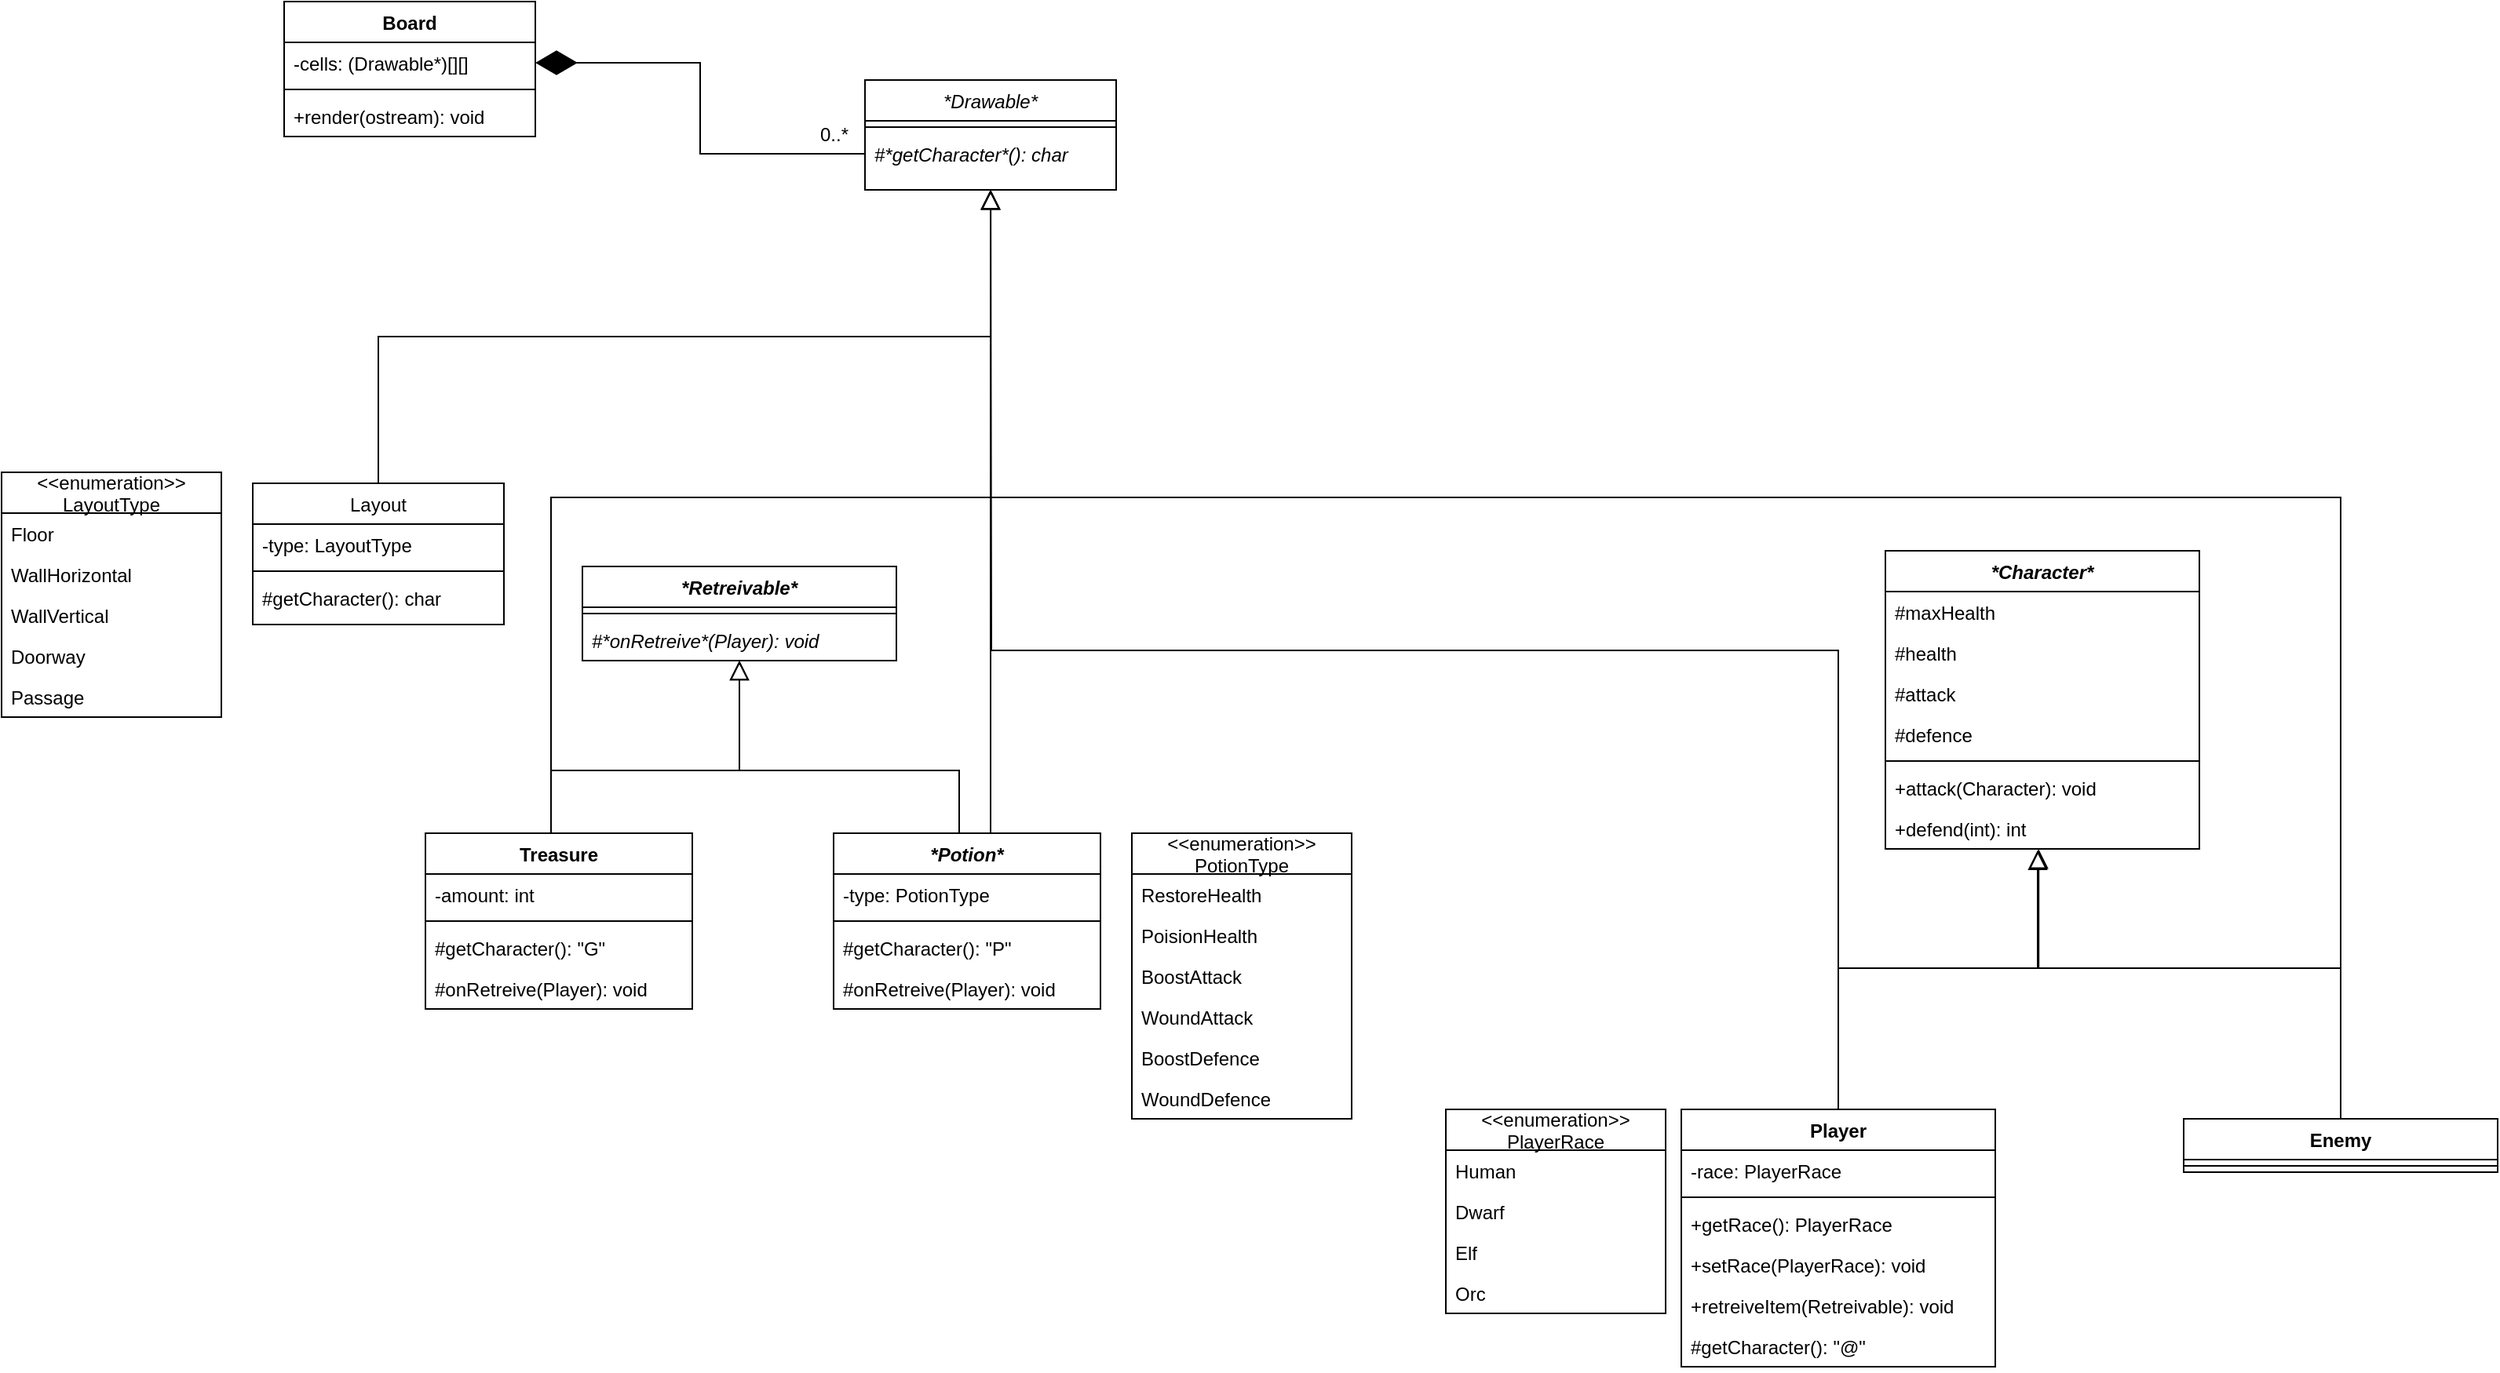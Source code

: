 <mxfile>
    <diagram id="6VfACW4Tyd75DTlxP2CR" name="Page-1">
        <mxGraphModel dx="1930" dy="1378" grid="1" gridSize="10" guides="1" tooltips="1" connect="1" arrows="1" fold="1" page="1" pageScale="1" pageWidth="3600" pageHeight="2400" background="none" math="0" shadow="0">
            <root>
                <mxCell id="0"/>
                <mxCell id="1" parent="0"/>
                <mxCell id="32" value="*Drawable*" style="swimlane;fontStyle=2;align=center;verticalAlign=top;childLayout=stackLayout;horizontal=1;startSize=26;horizontalStack=0;resizeParent=1;resizeLast=0;collapsible=1;marginBottom=0;rounded=0;shadow=0;strokeWidth=1;" parent="1" vertex="1">
                    <mxGeometry x="1480" y="894" width="160" height="70" as="geometry">
                        <mxRectangle x="810" y="180" width="160" height="26" as="alternateBounds"/>
                    </mxGeometry>
                </mxCell>
                <mxCell id="36" value="" style="line;html=1;strokeWidth=1;align=left;verticalAlign=middle;spacingTop=-1;spacingLeft=3;spacingRight=3;rotatable=0;labelPosition=right;points=[];portConstraint=eastwest;" parent="32" vertex="1">
                    <mxGeometry y="26" width="160" height="8" as="geometry"/>
                </mxCell>
                <mxCell id="40" value="#*getCharacter*(): char" style="text;align=left;verticalAlign=top;spacingLeft=4;spacingRight=4;overflow=hidden;rotatable=0;points=[[0,0.5],[1,0.5]];portConstraint=eastwest;fontStyle=2" vertex="1" parent="32">
                    <mxGeometry y="34" width="160" height="26" as="geometry"/>
                </mxCell>
                <mxCell id="41" value="Layout" style="swimlane;fontStyle=0;align=center;verticalAlign=top;childLayout=stackLayout;horizontal=1;startSize=26;horizontalStack=0;resizeParent=1;resizeLast=0;collapsible=1;marginBottom=0;rounded=0;shadow=0;strokeWidth=1;" vertex="1" parent="1">
                    <mxGeometry x="1090" y="1151" width="160" height="90" as="geometry">
                        <mxRectangle x="810" y="180" width="160" height="26" as="alternateBounds"/>
                    </mxGeometry>
                </mxCell>
                <mxCell id="48" value="-type: LayoutType" style="text;align=left;verticalAlign=top;spacingLeft=4;spacingRight=4;overflow=hidden;rotatable=0;points=[[0,0.5],[1,0.5]];portConstraint=eastwest;fontStyle=0" vertex="1" parent="41">
                    <mxGeometry y="26" width="160" height="26" as="geometry"/>
                </mxCell>
                <mxCell id="42" value="" style="line;html=1;strokeWidth=1;align=left;verticalAlign=middle;spacingTop=-1;spacingLeft=3;spacingRight=3;rotatable=0;labelPosition=right;points=[];portConstraint=eastwest;" vertex="1" parent="41">
                    <mxGeometry y="52" width="160" height="8" as="geometry"/>
                </mxCell>
                <mxCell id="44" value="#getCharacter(): char" style="text;align=left;verticalAlign=top;spacingLeft=4;spacingRight=4;overflow=hidden;rotatable=0;points=[[0,0.5],[1,0.5]];portConstraint=eastwest;fontStyle=0" vertex="1" parent="41">
                    <mxGeometry y="60" width="160" height="26" as="geometry"/>
                </mxCell>
                <mxCell id="47" value="" style="endArrow=block;endSize=10;endFill=0;shadow=0;strokeWidth=1;rounded=0;edgeStyle=orthogonalEdgeStyle;elbow=vertical;entryX=0.5;entryY=1;entryDx=0;entryDy=0;exitX=0.5;exitY=0;exitDx=0;exitDy=0;" edge="1" parent="1" source="41" target="32">
                    <mxGeometry width="160" relative="1" as="geometry">
                        <mxPoint x="1170" y="1076" as="sourcePoint"/>
                        <mxPoint x="1270" y="974" as="targetPoint"/>
                    </mxGeometry>
                </mxCell>
                <mxCell id="49" value="&lt;&lt;enumeration&gt;&gt;&#10;LayoutType" style="swimlane;fontStyle=0;childLayout=stackLayout;horizontal=1;startSize=26;fillColor=none;horizontalStack=0;resizeParent=1;resizeParentMax=0;resizeLast=0;collapsible=1;marginBottom=0;" vertex="1" parent="1">
                    <mxGeometry x="930" y="1144" width="140" height="156" as="geometry"/>
                </mxCell>
                <mxCell id="51" value="Floor" style="text;strokeColor=none;fillColor=none;align=left;verticalAlign=top;spacingLeft=4;spacingRight=4;overflow=hidden;rotatable=0;points=[[0,0.5],[1,0.5]];portConstraint=eastwest;" vertex="1" parent="49">
                    <mxGeometry y="26" width="140" height="26" as="geometry"/>
                </mxCell>
                <mxCell id="56" value="WallHorizontal" style="text;strokeColor=none;fillColor=none;align=left;verticalAlign=top;spacingLeft=4;spacingRight=4;overflow=hidden;rotatable=0;points=[[0,0.5],[1,0.5]];portConstraint=eastwest;" vertex="1" parent="49">
                    <mxGeometry y="52" width="140" height="26" as="geometry"/>
                </mxCell>
                <mxCell id="54" value="WallVertical" style="text;strokeColor=none;fillColor=none;align=left;verticalAlign=top;spacingLeft=4;spacingRight=4;overflow=hidden;rotatable=0;points=[[0,0.5],[1,0.5]];portConstraint=eastwest;" vertex="1" parent="49">
                    <mxGeometry y="78" width="140" height="26" as="geometry"/>
                </mxCell>
                <mxCell id="55" value="Doorway" style="text;strokeColor=none;fillColor=none;align=left;verticalAlign=top;spacingLeft=4;spacingRight=4;overflow=hidden;rotatable=0;points=[[0,0.5],[1,0.5]];portConstraint=eastwest;" vertex="1" parent="49">
                    <mxGeometry y="104" width="140" height="26" as="geometry"/>
                </mxCell>
                <mxCell id="52" value="Passage" style="text;strokeColor=none;fillColor=none;align=left;verticalAlign=top;spacingLeft=4;spacingRight=4;overflow=hidden;rotatable=0;points=[[0,0.5],[1,0.5]];portConstraint=eastwest;" vertex="1" parent="49">
                    <mxGeometry y="130" width="140" height="26" as="geometry"/>
                </mxCell>
                <mxCell id="58" value="Board" style="swimlane;fontStyle=1;align=center;verticalAlign=top;childLayout=stackLayout;horizontal=1;startSize=26;horizontalStack=0;resizeParent=1;resizeParentMax=0;resizeLast=0;collapsible=1;marginBottom=0;" vertex="1" parent="1">
                    <mxGeometry x="1110" y="844" width="160" height="86" as="geometry"/>
                </mxCell>
                <mxCell id="59" value="-cells: (Drawable*)[][]" style="text;strokeColor=none;fillColor=none;align=left;verticalAlign=top;spacingLeft=4;spacingRight=4;overflow=hidden;rotatable=0;points=[[0,0.5],[1,0.5]];portConstraint=eastwest;" vertex="1" parent="58">
                    <mxGeometry y="26" width="160" height="26" as="geometry"/>
                </mxCell>
                <mxCell id="60" value="" style="line;strokeWidth=1;fillColor=none;align=left;verticalAlign=middle;spacingTop=-1;spacingLeft=3;spacingRight=3;rotatable=0;labelPosition=right;points=[];portConstraint=eastwest;strokeColor=inherit;" vertex="1" parent="58">
                    <mxGeometry y="52" width="160" height="8" as="geometry"/>
                </mxCell>
                <mxCell id="61" value="+render(ostream): void" style="text;strokeColor=none;fillColor=none;align=left;verticalAlign=top;spacingLeft=4;spacingRight=4;overflow=hidden;rotatable=0;points=[[0,0.5],[1,0.5]];portConstraint=eastwest;" vertex="1" parent="58">
                    <mxGeometry y="60" width="160" height="26" as="geometry"/>
                </mxCell>
                <mxCell id="62" value="" style="endArrow=diamondThin;endFill=1;endSize=24;html=1;entryX=1;entryY=0.5;entryDx=0;entryDy=0;exitX=0;exitY=0.5;exitDx=0;exitDy=0;edgeStyle=orthogonalEdgeStyle;rounded=0;" edge="1" parent="1" source="40" target="59">
                    <mxGeometry width="160" relative="1" as="geometry">
                        <mxPoint x="1460" y="964" as="sourcePoint"/>
                        <mxPoint x="1340" y="964" as="targetPoint"/>
                    </mxGeometry>
                </mxCell>
                <mxCell id="64" value="0..*" style="text;html=1;align=center;verticalAlign=middle;resizable=0;points=[];autosize=1;strokeColor=none;fillColor=none;" vertex="1" parent="1">
                    <mxGeometry x="1440" y="914" width="40" height="30" as="geometry"/>
                </mxCell>
                <mxCell id="67" value="*Retreivable*" style="swimlane;fontStyle=3;align=center;verticalAlign=top;childLayout=stackLayout;horizontal=1;startSize=26;horizontalStack=0;resizeParent=1;resizeParentMax=0;resizeLast=0;collapsible=1;marginBottom=0;" vertex="1" parent="1">
                    <mxGeometry x="1300" y="1204" width="200" height="60" as="geometry"/>
                </mxCell>
                <mxCell id="69" value="" style="line;strokeWidth=1;fillColor=none;align=left;verticalAlign=middle;spacingTop=-1;spacingLeft=3;spacingRight=3;rotatable=0;labelPosition=right;points=[];portConstraint=eastwest;strokeColor=inherit;" vertex="1" parent="67">
                    <mxGeometry y="26" width="200" height="8" as="geometry"/>
                </mxCell>
                <mxCell id="70" value="#*onRetreive*(Player): void" style="text;strokeColor=none;fillColor=none;align=left;verticalAlign=top;spacingLeft=4;spacingRight=4;overflow=hidden;rotatable=0;points=[[0,0.5],[1,0.5]];portConstraint=eastwest;fontStyle=2" vertex="1" parent="67">
                    <mxGeometry y="34" width="200" height="26" as="geometry"/>
                </mxCell>
                <mxCell id="72" value="" style="endArrow=block;endSize=10;endFill=0;shadow=0;strokeWidth=1;rounded=0;edgeStyle=orthogonalEdgeStyle;elbow=vertical;entryX=0.5;entryY=1;entryDx=0;entryDy=0;exitX=0.5;exitY=0;exitDx=0;exitDy=0;" edge="1" parent="1" source="79">
                    <mxGeometry width="160" relative="1" as="geometry">
                        <mxPoint x="1530" y="1280" as="sourcePoint"/>
                        <mxPoint x="1560" y="964.0" as="targetPoint"/>
                        <Array as="points">
                            <mxPoint x="1560" y="1374"/>
                        </Array>
                    </mxGeometry>
                </mxCell>
                <mxCell id="73" value="Treasure" style="swimlane;fontStyle=1;align=center;verticalAlign=top;childLayout=stackLayout;horizontal=1;startSize=26;horizontalStack=0;resizeParent=1;resizeParentMax=0;resizeLast=0;collapsible=1;marginBottom=0;" vertex="1" parent="1">
                    <mxGeometry x="1200" y="1374" width="170" height="112" as="geometry"/>
                </mxCell>
                <mxCell id="74" value="-amount: int" style="text;strokeColor=none;fillColor=none;align=left;verticalAlign=top;spacingLeft=4;spacingRight=4;overflow=hidden;rotatable=0;points=[[0,0.5],[1,0.5]];portConstraint=eastwest;" vertex="1" parent="73">
                    <mxGeometry y="26" width="170" height="26" as="geometry"/>
                </mxCell>
                <mxCell id="75" value="" style="line;strokeWidth=1;fillColor=none;align=left;verticalAlign=middle;spacingTop=-1;spacingLeft=3;spacingRight=3;rotatable=0;labelPosition=right;points=[];portConstraint=eastwest;strokeColor=inherit;" vertex="1" parent="73">
                    <mxGeometry y="52" width="170" height="8" as="geometry"/>
                </mxCell>
                <mxCell id="76" value="#getCharacter(): &quot;G&quot;" style="text;strokeColor=none;fillColor=none;align=left;verticalAlign=top;spacingLeft=4;spacingRight=4;overflow=hidden;rotatable=0;points=[[0,0.5],[1,0.5]];portConstraint=eastwest;" vertex="1" parent="73">
                    <mxGeometry y="60" width="170" height="26" as="geometry"/>
                </mxCell>
                <mxCell id="78" value="#onRetreive(Player): void" style="text;strokeColor=none;fillColor=none;align=left;verticalAlign=top;spacingLeft=4;spacingRight=4;overflow=hidden;rotatable=0;points=[[0,0.5],[1,0.5]];portConstraint=eastwest;" vertex="1" parent="73">
                    <mxGeometry y="86" width="170" height="26" as="geometry"/>
                </mxCell>
                <mxCell id="77" value="" style="endArrow=block;endSize=10;endFill=0;shadow=0;strokeWidth=1;rounded=0;edgeStyle=orthogonalEdgeStyle;elbow=vertical;exitX=0.5;exitY=0;exitDx=0;exitDy=0;" edge="1" parent="1" source="73" target="70">
                    <mxGeometry width="160" relative="1" as="geometry">
                        <mxPoint x="1390" y="1214" as="sourcePoint"/>
                        <mxPoint x="1430" y="1324" as="targetPoint"/>
                        <Array as="points">
                            <mxPoint x="1280" y="1334"/>
                            <mxPoint x="1400" y="1334"/>
                        </Array>
                    </mxGeometry>
                </mxCell>
                <mxCell id="79" value="*Potion*" style="swimlane;fontStyle=3;align=center;verticalAlign=top;childLayout=stackLayout;horizontal=1;startSize=26;horizontalStack=0;resizeParent=1;resizeParentMax=0;resizeLast=0;collapsible=1;marginBottom=0;" vertex="1" parent="1">
                    <mxGeometry x="1460" y="1374" width="170" height="112" as="geometry"/>
                </mxCell>
                <mxCell id="98" value="-type: PotionType" style="text;strokeColor=none;fillColor=none;align=left;verticalAlign=top;spacingLeft=4;spacingRight=4;overflow=hidden;rotatable=0;points=[[0,0.5],[1,0.5]];portConstraint=eastwest;" vertex="1" parent="79">
                    <mxGeometry y="26" width="170" height="26" as="geometry"/>
                </mxCell>
                <mxCell id="81" value="" style="line;strokeWidth=1;fillColor=none;align=left;verticalAlign=middle;spacingTop=-1;spacingLeft=3;spacingRight=3;rotatable=0;labelPosition=right;points=[];portConstraint=eastwest;strokeColor=inherit;" vertex="1" parent="79">
                    <mxGeometry y="52" width="170" height="8" as="geometry"/>
                </mxCell>
                <mxCell id="82" value="#getCharacter(): &quot;P&quot;" style="text;strokeColor=none;fillColor=none;align=left;verticalAlign=top;spacingLeft=4;spacingRight=4;overflow=hidden;rotatable=0;points=[[0,0.5],[1,0.5]];portConstraint=eastwest;" vertex="1" parent="79">
                    <mxGeometry y="60" width="170" height="26" as="geometry"/>
                </mxCell>
                <mxCell id="101" value="#onRetreive(Player): void" style="text;strokeColor=none;fillColor=none;align=left;verticalAlign=top;spacingLeft=4;spacingRight=4;overflow=hidden;rotatable=0;points=[[0,0.5],[1,0.5]];portConstraint=eastwest;" vertex="1" parent="79">
                    <mxGeometry y="86" width="170" height="26" as="geometry"/>
                </mxCell>
                <mxCell id="84" value="" style="endArrow=block;endSize=10;endFill=0;shadow=0;strokeWidth=1;rounded=0;edgeStyle=orthogonalEdgeStyle;elbow=vertical;exitX=0.5;exitY=0;exitDx=0;exitDy=0;" edge="1" parent="1" source="79">
                    <mxGeometry width="160" relative="1" as="geometry">
                        <mxPoint x="1650" y="1214" as="sourcePoint"/>
                        <mxPoint x="1400" y="1264" as="targetPoint"/>
                        <Array as="points">
                            <mxPoint x="1540" y="1374"/>
                            <mxPoint x="1540" y="1334"/>
                            <mxPoint x="1400" y="1334"/>
                        </Array>
                    </mxGeometry>
                </mxCell>
                <mxCell id="88" value="&lt;&lt;enumeration&gt;&gt;&#10;PotionType" style="swimlane;fontStyle=0;childLayout=stackLayout;horizontal=1;startSize=26;fillColor=none;horizontalStack=0;resizeParent=1;resizeParentMax=0;resizeLast=0;collapsible=1;marginBottom=0;" vertex="1" parent="1">
                    <mxGeometry x="1650" y="1374" width="140" height="182" as="geometry"/>
                </mxCell>
                <mxCell id="89" value="RestoreHealth" style="text;strokeColor=none;fillColor=none;align=left;verticalAlign=top;spacingLeft=4;spacingRight=4;overflow=hidden;rotatable=0;points=[[0,0.5],[1,0.5]];portConstraint=eastwest;" vertex="1" parent="88">
                    <mxGeometry y="26" width="140" height="26" as="geometry"/>
                </mxCell>
                <mxCell id="90" value="PoisionHealth" style="text;strokeColor=none;fillColor=none;align=left;verticalAlign=top;spacingLeft=4;spacingRight=4;overflow=hidden;rotatable=0;points=[[0,0.5],[1,0.5]];portConstraint=eastwest;" vertex="1" parent="88">
                    <mxGeometry y="52" width="140" height="26" as="geometry"/>
                </mxCell>
                <mxCell id="91" value="BoostAttack" style="text;strokeColor=none;fillColor=none;align=left;verticalAlign=top;spacingLeft=4;spacingRight=4;overflow=hidden;rotatable=0;points=[[0,0.5],[1,0.5]];portConstraint=eastwest;" vertex="1" parent="88">
                    <mxGeometry y="78" width="140" height="26" as="geometry"/>
                </mxCell>
                <mxCell id="92" value="WoundAttack" style="text;strokeColor=none;fillColor=none;align=left;verticalAlign=top;spacingLeft=4;spacingRight=4;overflow=hidden;rotatable=0;points=[[0,0.5],[1,0.5]];portConstraint=eastwest;" vertex="1" parent="88">
                    <mxGeometry y="104" width="140" height="26" as="geometry"/>
                </mxCell>
                <mxCell id="93" value="BoostDefence" style="text;strokeColor=none;fillColor=none;align=left;verticalAlign=top;spacingLeft=4;spacingRight=4;overflow=hidden;rotatable=0;points=[[0,0.5],[1,0.5]];portConstraint=eastwest;" vertex="1" parent="88">
                    <mxGeometry y="130" width="140" height="26" as="geometry"/>
                </mxCell>
                <mxCell id="94" value="WoundDefence" style="text;strokeColor=none;fillColor=none;align=left;verticalAlign=top;spacingLeft=4;spacingRight=4;overflow=hidden;rotatable=0;points=[[0,0.5],[1,0.5]];portConstraint=eastwest;" vertex="1" parent="88">
                    <mxGeometry y="156" width="140" height="26" as="geometry"/>
                </mxCell>
                <mxCell id="102" value="*Character*" style="swimlane;fontStyle=3;align=center;verticalAlign=top;childLayout=stackLayout;horizontal=1;startSize=26;horizontalStack=0;resizeParent=1;resizeParentMax=0;resizeLast=0;collapsible=1;marginBottom=0;" vertex="1" parent="1">
                    <mxGeometry x="2130" y="1194" width="200" height="190" as="geometry"/>
                </mxCell>
                <mxCell id="108" value="#maxHealth" style="text;strokeColor=none;fillColor=none;align=left;verticalAlign=top;spacingLeft=4;spacingRight=4;overflow=hidden;rotatable=0;points=[[0,0.5],[1,0.5]];portConstraint=eastwest;" vertex="1" parent="102">
                    <mxGeometry y="26" width="200" height="26" as="geometry"/>
                </mxCell>
                <mxCell id="109" value="#health" style="text;strokeColor=none;fillColor=none;align=left;verticalAlign=top;spacingLeft=4;spacingRight=4;overflow=hidden;rotatable=0;points=[[0,0.5],[1,0.5]];portConstraint=eastwest;" vertex="1" parent="102">
                    <mxGeometry y="52" width="200" height="26" as="geometry"/>
                </mxCell>
                <mxCell id="110" value="#attack" style="text;strokeColor=none;fillColor=none;align=left;verticalAlign=top;spacingLeft=4;spacingRight=4;overflow=hidden;rotatable=0;points=[[0,0.5],[1,0.5]];portConstraint=eastwest;" vertex="1" parent="102">
                    <mxGeometry y="78" width="200" height="26" as="geometry"/>
                </mxCell>
                <mxCell id="107" value="#defence" style="text;strokeColor=none;fillColor=none;align=left;verticalAlign=top;spacingLeft=4;spacingRight=4;overflow=hidden;rotatable=0;points=[[0,0.5],[1,0.5]];portConstraint=eastwest;" vertex="1" parent="102">
                    <mxGeometry y="104" width="200" height="26" as="geometry"/>
                </mxCell>
                <mxCell id="103" value="" style="line;strokeWidth=1;fillColor=none;align=left;verticalAlign=middle;spacingTop=-1;spacingLeft=3;spacingRight=3;rotatable=0;labelPosition=right;points=[];portConstraint=eastwest;strokeColor=inherit;" vertex="1" parent="102">
                    <mxGeometry y="130" width="200" height="8" as="geometry"/>
                </mxCell>
                <mxCell id="136" value="+attack(Character): void" style="text;strokeColor=none;fillColor=none;align=left;verticalAlign=top;spacingLeft=4;spacingRight=4;overflow=hidden;rotatable=0;points=[[0,0.5],[1,0.5]];portConstraint=eastwest;" vertex="1" parent="102">
                    <mxGeometry y="138" width="200" height="26" as="geometry"/>
                </mxCell>
                <mxCell id="137" value="+defend(int): int" style="text;strokeColor=none;fillColor=none;align=left;verticalAlign=top;spacingLeft=4;spacingRight=4;overflow=hidden;rotatable=0;points=[[0,0.5],[1,0.5]];portConstraint=eastwest;" vertex="1" parent="102">
                    <mxGeometry y="164" width="200" height="26" as="geometry"/>
                </mxCell>
                <mxCell id="105" value="" style="endArrow=block;endSize=10;endFill=0;shadow=0;strokeWidth=1;rounded=0;edgeStyle=orthogonalEdgeStyle;elbow=vertical;exitX=0.5;exitY=0;exitDx=0;exitDy=0;" edge="1" parent="1" source="111">
                    <mxGeometry width="160" relative="1" as="geometry">
                        <mxPoint x="1400" y="1214" as="sourcePoint"/>
                        <mxPoint x="1560" y="964" as="targetPoint"/>
                    </mxGeometry>
                </mxCell>
                <mxCell id="111" value="Player" style="swimlane;fontStyle=1;align=center;verticalAlign=top;childLayout=stackLayout;horizontal=1;startSize=26;horizontalStack=0;resizeParent=1;resizeParentMax=0;resizeLast=0;collapsible=1;marginBottom=0;" vertex="1" parent="1">
                    <mxGeometry x="2000" y="1550" width="200" height="164" as="geometry"/>
                </mxCell>
                <mxCell id="115" value="-race: PlayerRace" style="text;strokeColor=none;fillColor=none;align=left;verticalAlign=top;spacingLeft=4;spacingRight=4;overflow=hidden;rotatable=0;points=[[0,0.5],[1,0.5]];portConstraint=eastwest;" vertex="1" parent="111">
                    <mxGeometry y="26" width="200" height="26" as="geometry"/>
                </mxCell>
                <mxCell id="116" value="" style="line;strokeWidth=1;fillColor=none;align=left;verticalAlign=middle;spacingTop=-1;spacingLeft=3;spacingRight=3;rotatable=0;labelPosition=right;points=[];portConstraint=eastwest;strokeColor=inherit;" vertex="1" parent="111">
                    <mxGeometry y="52" width="200" height="8" as="geometry"/>
                </mxCell>
                <mxCell id="125" value="+getRace(): PlayerRace" style="text;strokeColor=none;fillColor=none;align=left;verticalAlign=top;spacingLeft=4;spacingRight=4;overflow=hidden;rotatable=0;points=[[0,0.5],[1,0.5]];portConstraint=eastwest;" vertex="1" parent="111">
                    <mxGeometry y="60" width="200" height="26" as="geometry"/>
                </mxCell>
                <mxCell id="134" value="+setRace(PlayerRace): void" style="text;strokeColor=none;fillColor=none;align=left;verticalAlign=top;spacingLeft=4;spacingRight=4;overflow=hidden;rotatable=0;points=[[0,0.5],[1,0.5]];portConstraint=eastwest;" vertex="1" parent="111">
                    <mxGeometry y="86" width="200" height="26" as="geometry"/>
                </mxCell>
                <mxCell id="135" value="+retreiveItem(Retreivable): void" style="text;strokeColor=none;fillColor=none;align=left;verticalAlign=top;spacingLeft=4;spacingRight=4;overflow=hidden;rotatable=0;points=[[0,0.5],[1,0.5]];portConstraint=eastwest;" vertex="1" parent="111">
                    <mxGeometry y="112" width="200" height="26" as="geometry"/>
                </mxCell>
                <mxCell id="140" value="#getCharacter(): &quot;@&quot;" style="text;strokeColor=none;fillColor=none;align=left;verticalAlign=top;spacingLeft=4;spacingRight=4;overflow=hidden;rotatable=0;points=[[0,0.5],[1,0.5]];portConstraint=eastwest;" vertex="1" parent="111">
                    <mxGeometry y="138" width="200" height="26" as="geometry"/>
                </mxCell>
                <mxCell id="117" value="Enemy" style="swimlane;fontStyle=1;align=center;verticalAlign=top;childLayout=stackLayout;horizontal=1;startSize=26;horizontalStack=0;resizeParent=1;resizeParentMax=0;resizeLast=0;collapsible=1;marginBottom=0;" vertex="1" parent="1">
                    <mxGeometry x="2320" y="1556" width="200" height="34" as="geometry"/>
                </mxCell>
                <mxCell id="122" value="" style="line;strokeWidth=1;fillColor=none;align=left;verticalAlign=middle;spacingTop=-1;spacingLeft=3;spacingRight=3;rotatable=0;labelPosition=right;points=[];portConstraint=eastwest;strokeColor=inherit;" vertex="1" parent="117">
                    <mxGeometry y="26" width="200" height="8" as="geometry"/>
                </mxCell>
                <mxCell id="123" value="" style="endArrow=block;endSize=10;endFill=0;shadow=0;strokeWidth=1;rounded=0;edgeStyle=orthogonalEdgeStyle;elbow=vertical;exitX=0.5;exitY=0;exitDx=0;exitDy=0;entryX=0.488;entryY=1.004;entryDx=0;entryDy=0;entryPerimeter=0;" edge="1" parent="1" source="111" target="137">
                    <mxGeometry width="160" relative="1" as="geometry">
                        <mxPoint x="2070" y="1718" as="sourcePoint"/>
                        <mxPoint x="2228" y="1360" as="targetPoint"/>
                        <Array as="points">
                            <mxPoint x="2100" y="1460"/>
                            <mxPoint x="2228" y="1460"/>
                        </Array>
                    </mxGeometry>
                </mxCell>
                <mxCell id="124" value="" style="endArrow=block;endSize=10;endFill=0;shadow=0;strokeWidth=1;rounded=0;edgeStyle=orthogonalEdgeStyle;elbow=vertical;exitX=0.5;exitY=0;exitDx=0;exitDy=0;entryX=0.485;entryY=1.032;entryDx=0;entryDy=0;entryPerimeter=0;" edge="1" parent="1" source="117" target="137">
                    <mxGeometry width="160" relative="1" as="geometry">
                        <mxPoint x="2100" y="1550" as="sourcePoint"/>
                        <mxPoint x="2228" y="1360" as="targetPoint"/>
                        <Array as="points">
                            <mxPoint x="2420" y="1460"/>
                            <mxPoint x="2227" y="1460"/>
                        </Array>
                    </mxGeometry>
                </mxCell>
                <mxCell id="126" value="&lt;&lt;enumeration&gt;&gt;&#10;PlayerRace" style="swimlane;fontStyle=0;childLayout=stackLayout;horizontal=1;startSize=26;fillColor=none;horizontalStack=0;resizeParent=1;resizeParentMax=0;resizeLast=0;collapsible=1;marginBottom=0;" vertex="1" parent="1">
                    <mxGeometry x="1850" y="1550" width="140" height="130" as="geometry"/>
                </mxCell>
                <mxCell id="127" value="Human" style="text;strokeColor=none;fillColor=none;align=left;verticalAlign=top;spacingLeft=4;spacingRight=4;overflow=hidden;rotatable=0;points=[[0,0.5],[1,0.5]];portConstraint=eastwest;" vertex="1" parent="126">
                    <mxGeometry y="26" width="140" height="26" as="geometry"/>
                </mxCell>
                <mxCell id="128" value="Dwarf" style="text;strokeColor=none;fillColor=none;align=left;verticalAlign=top;spacingLeft=4;spacingRight=4;overflow=hidden;rotatable=0;points=[[0,0.5],[1,0.5]];portConstraint=eastwest;" vertex="1" parent="126">
                    <mxGeometry y="52" width="140" height="26" as="geometry"/>
                </mxCell>
                <mxCell id="129" value="Elf" style="text;strokeColor=none;fillColor=none;align=left;verticalAlign=top;spacingLeft=4;spacingRight=4;overflow=hidden;rotatable=0;points=[[0,0.5],[1,0.5]];portConstraint=eastwest;" vertex="1" parent="126">
                    <mxGeometry y="78" width="140" height="26" as="geometry"/>
                </mxCell>
                <mxCell id="130" value="Orc" style="text;strokeColor=none;fillColor=none;align=left;verticalAlign=top;spacingLeft=4;spacingRight=4;overflow=hidden;rotatable=0;points=[[0,0.5],[1,0.5]];portConstraint=eastwest;" vertex="1" parent="126">
                    <mxGeometry y="104" width="140" height="26" as="geometry"/>
                </mxCell>
                <mxCell id="141" value="" style="endArrow=block;endSize=10;endFill=0;shadow=0;strokeWidth=1;rounded=0;edgeStyle=orthogonalEdgeStyle;elbow=vertical;exitX=0.5;exitY=0;exitDx=0;exitDy=0;" edge="1" parent="1" source="117">
                    <mxGeometry width="160" relative="1" as="geometry">
                        <mxPoint x="2100" y="1550" as="sourcePoint"/>
                        <mxPoint x="1560" y="964" as="targetPoint"/>
                        <Array as="points">
                            <mxPoint x="2420" y="1160"/>
                            <mxPoint x="1560" y="1160"/>
                        </Array>
                    </mxGeometry>
                </mxCell>
                <mxCell id="143" value="" style="endArrow=block;endSize=10;endFill=0;shadow=0;strokeWidth=1;rounded=0;edgeStyle=orthogonalEdgeStyle;elbow=vertical;exitX=0.5;exitY=0;exitDx=0;exitDy=0;" edge="1" parent="1" source="73">
                    <mxGeometry width="160" relative="1" as="geometry">
                        <mxPoint x="2420.04" y="1556" as="sourcePoint"/>
                        <mxPoint x="1560.04" y="964" as="targetPoint"/>
                        <Array as="points">
                            <mxPoint x="1280" y="1374"/>
                            <mxPoint x="1280" y="1160"/>
                            <mxPoint x="1560" y="1160"/>
                        </Array>
                    </mxGeometry>
                </mxCell>
            </root>
        </mxGraphModel>
    </diagram>
</mxfile>

